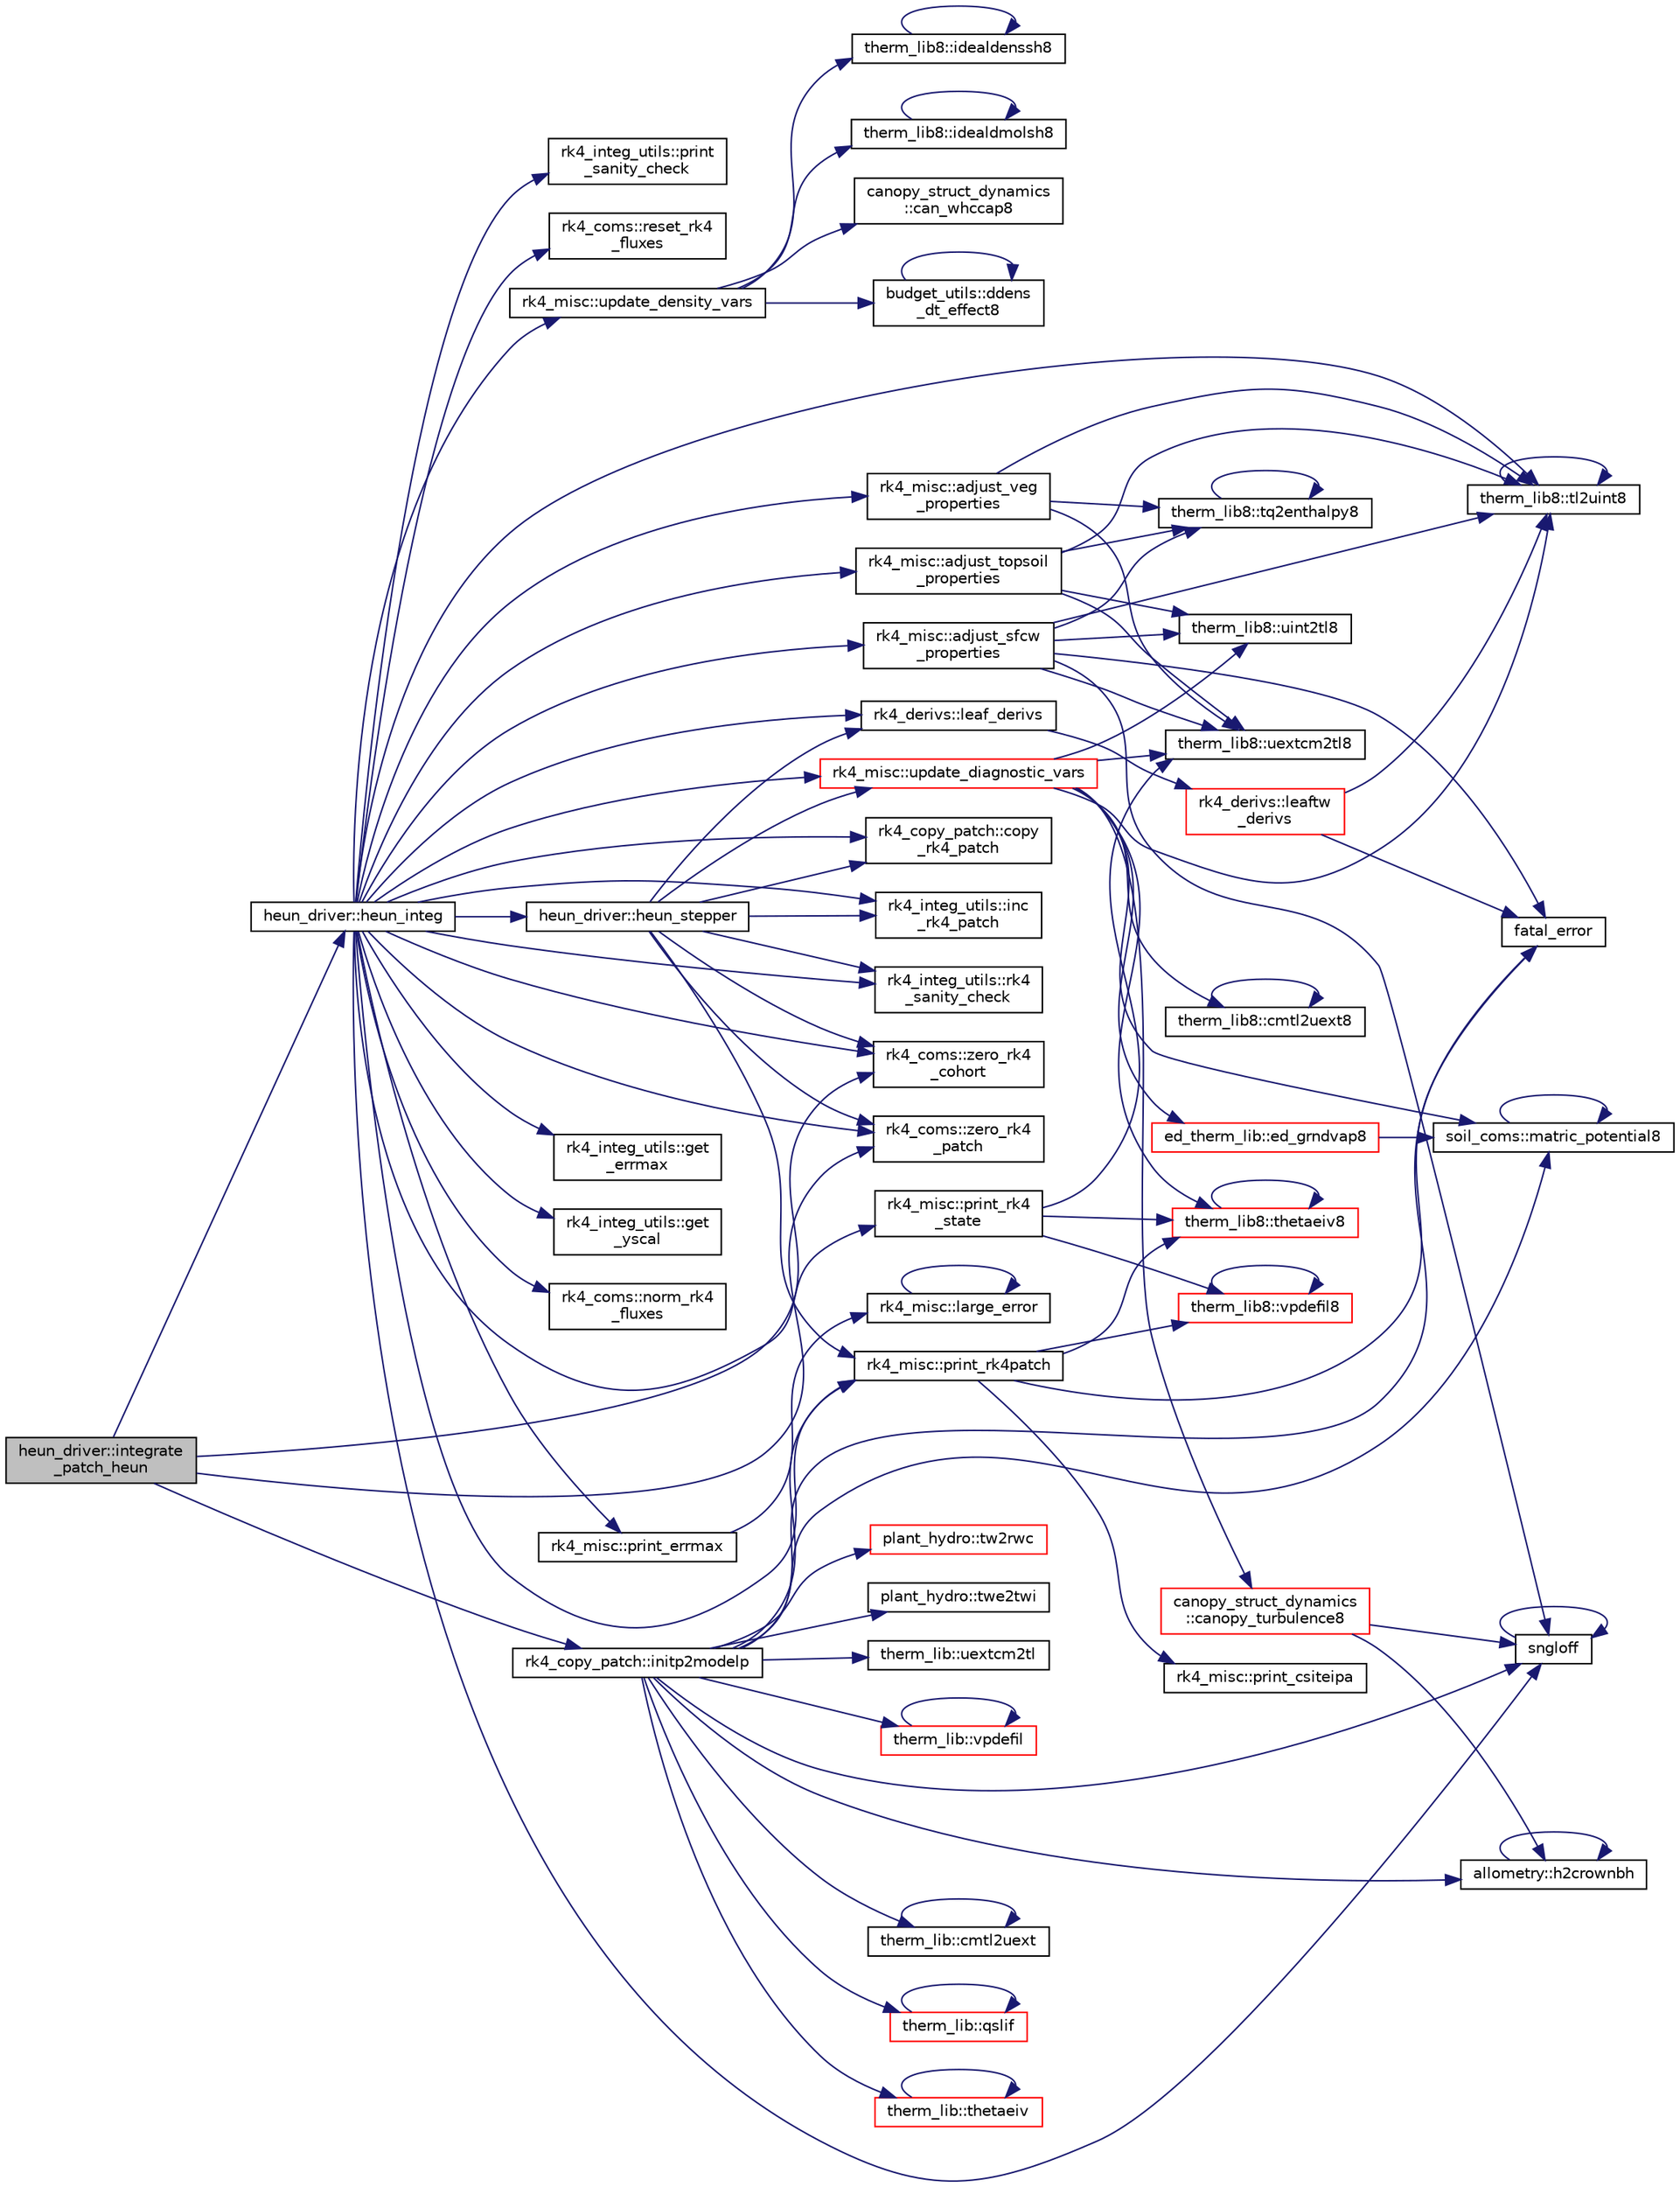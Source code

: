 digraph "heun_driver::integrate_patch_heun"
{
 // LATEX_PDF_SIZE
  edge [fontname="Helvetica",fontsize="10",labelfontname="Helvetica",labelfontsize="10"];
  node [fontname="Helvetica",fontsize="10",shape=record];
  rankdir="LR";
  Node1 [label="heun_driver::integrate\l_patch_heun",height=0.2,width=0.4,color="black", fillcolor="grey75", style="filled", fontcolor="black",tooltip=" "];
  Node1 -> Node2 [color="midnightblue",fontsize="10",style="solid"];
  Node2 [label="heun_driver::heun_integ",height=0.2,width=0.4,color="black", fillcolor="white", style="filled",URL="$namespaceheun__driver.html#af9332131a749001cd8a8e0e010a2ad53",tooltip=" "];
  Node2 -> Node3 [color="midnightblue",fontsize="10",style="solid"];
  Node3 [label="rk4_misc::adjust_sfcw\l_properties",height=0.2,width=0.4,color="black", fillcolor="white", style="filled",URL="$namespacerk4__misc.html#af1f79aa2bc00e4d35e1ae56e2e7cca8b",tooltip=" "];
  Node3 -> Node4 [color="midnightblue",fontsize="10",style="solid"];
  Node4 [label="fatal_error",height=0.2,width=0.4,color="black", fillcolor="white", style="filled",URL="$fatal__error_8_f90.html#a2a2bff228716ab48a81c795b348d1665",tooltip=" "];
  Node3 -> Node5 [color="midnightblue",fontsize="10",style="solid"];
  Node5 [label="sngloff",height=0.2,width=0.4,color="black", fillcolor="white", style="filled",URL="$numutils_8f90.html#a97ff3973394dba1b9534e055e358de97",tooltip=" "];
  Node5 -> Node5 [color="midnightblue",fontsize="10",style="solid"];
  Node3 -> Node6 [color="midnightblue",fontsize="10",style="solid"];
  Node6 [label="therm_lib8::tl2uint8",height=0.2,width=0.4,color="black", fillcolor="white", style="filled",URL="$namespacetherm__lib8.html#afb21e6b55b53bbc124c228e01ccc60cb",tooltip=" "];
  Node6 -> Node6 [color="midnightblue",fontsize="10",style="solid"];
  Node3 -> Node7 [color="midnightblue",fontsize="10",style="solid"];
  Node7 [label="therm_lib8::tq2enthalpy8",height=0.2,width=0.4,color="black", fillcolor="white", style="filled",URL="$namespacetherm__lib8.html#abc11d3a9518a513fd0b3b97e6fc0e68e",tooltip=" "];
  Node7 -> Node7 [color="midnightblue",fontsize="10",style="solid"];
  Node3 -> Node8 [color="midnightblue",fontsize="10",style="solid"];
  Node8 [label="therm_lib8::uextcm2tl8",height=0.2,width=0.4,color="black", fillcolor="white", style="filled",URL="$namespacetherm__lib8.html#af00b031b94385eb06e81a837246715bd",tooltip=" "];
  Node3 -> Node9 [color="midnightblue",fontsize="10",style="solid"];
  Node9 [label="therm_lib8::uint2tl8",height=0.2,width=0.4,color="black", fillcolor="white", style="filled",URL="$namespacetherm__lib8.html#a25d3d7f68a7ddbdf3c13eac03b1bb780",tooltip=" "];
  Node2 -> Node10 [color="midnightblue",fontsize="10",style="solid"];
  Node10 [label="rk4_misc::adjust_topsoil\l_properties",height=0.2,width=0.4,color="black", fillcolor="white", style="filled",URL="$namespacerk4__misc.html#abe647aee6aafb739922bc6e41c6751b3",tooltip=" "];
  Node10 -> Node6 [color="midnightblue",fontsize="10",style="solid"];
  Node10 -> Node7 [color="midnightblue",fontsize="10",style="solid"];
  Node10 -> Node8 [color="midnightblue",fontsize="10",style="solid"];
  Node10 -> Node9 [color="midnightblue",fontsize="10",style="solid"];
  Node2 -> Node11 [color="midnightblue",fontsize="10",style="solid"];
  Node11 [label="rk4_misc::adjust_veg\l_properties",height=0.2,width=0.4,color="black", fillcolor="white", style="filled",URL="$namespacerk4__misc.html#a8246b6afa785c0d2671187d9defadadb",tooltip=" "];
  Node11 -> Node6 [color="midnightblue",fontsize="10",style="solid"];
  Node11 -> Node7 [color="midnightblue",fontsize="10",style="solid"];
  Node11 -> Node8 [color="midnightblue",fontsize="10",style="solid"];
  Node2 -> Node12 [color="midnightblue",fontsize="10",style="solid"];
  Node12 [label="rk4_copy_patch::copy\l_rk4_patch",height=0.2,width=0.4,color="black", fillcolor="white", style="filled",URL="$namespacerk4__copy__patch.html#a0a4e12314b4876462e80f56d7535da4c",tooltip=" "];
  Node2 -> Node13 [color="midnightblue",fontsize="10",style="solid"];
  Node13 [label="rk4_integ_utils::get\l_errmax",height=0.2,width=0.4,color="black", fillcolor="white", style="filled",URL="$namespacerk4__integ__utils.html#a79c864be24128d863d350cc0f19cd8fc",tooltip=" "];
  Node2 -> Node14 [color="midnightblue",fontsize="10",style="solid"];
  Node14 [label="rk4_integ_utils::get\l_yscal",height=0.2,width=0.4,color="black", fillcolor="white", style="filled",URL="$namespacerk4__integ__utils.html#a86fecc945ec764cc4078e77b14cc4d7c",tooltip=" "];
  Node2 -> Node15 [color="midnightblue",fontsize="10",style="solid"];
  Node15 [label="heun_driver::heun_stepper",height=0.2,width=0.4,color="black", fillcolor="white", style="filled",URL="$namespaceheun__driver.html#a4c0c7b15d52471a427c0833e1d6e1918",tooltip=" "];
  Node15 -> Node12 [color="midnightblue",fontsize="10",style="solid"];
  Node15 -> Node16 [color="midnightblue",fontsize="10",style="solid"];
  Node16 [label="rk4_integ_utils::inc\l_rk4_patch",height=0.2,width=0.4,color="black", fillcolor="white", style="filled",URL="$namespacerk4__integ__utils.html#a1b5e7645fe2cdb0b762d2cf3e31cf5d2",tooltip=" "];
  Node15 -> Node17 [color="midnightblue",fontsize="10",style="solid"];
  Node17 [label="rk4_derivs::leaf_derivs",height=0.2,width=0.4,color="black", fillcolor="white", style="filled",URL="$namespacerk4__derivs.html#a442a8d66ccac279ead18986735cf5a07",tooltip=" "];
  Node17 -> Node18 [color="midnightblue",fontsize="10",style="solid"];
  Node18 [label="rk4_derivs::leaftw\l_derivs",height=0.2,width=0.4,color="red", fillcolor="white", style="filled",URL="$namespacerk4__derivs.html#a9d842f7ffa1b755cb2e94fe1e5a2b65d",tooltip=" "];
  Node18 -> Node4 [color="midnightblue",fontsize="10",style="solid"];
  Node18 -> Node6 [color="midnightblue",fontsize="10",style="solid"];
  Node15 -> Node27 [color="midnightblue",fontsize="10",style="solid"];
  Node27 [label="rk4_misc::print_rk4patch",height=0.2,width=0.4,color="black", fillcolor="white", style="filled",URL="$namespacerk4__misc.html#a6f1b7481db8c4187a653058e22652cb9",tooltip=" "];
  Node27 -> Node4 [color="midnightblue",fontsize="10",style="solid"];
  Node27 -> Node28 [color="midnightblue",fontsize="10",style="solid"];
  Node28 [label="rk4_misc::print_csiteipa",height=0.2,width=0.4,color="black", fillcolor="white", style="filled",URL="$namespacerk4__misc.html#a0c4d2f93e98e7f917d90689dcdaf47e3",tooltip=" "];
  Node27 -> Node29 [color="midnightblue",fontsize="10",style="solid"];
  Node29 [label="therm_lib8::thetaeiv8",height=0.2,width=0.4,color="red", fillcolor="white", style="filled",URL="$namespacetherm__lib8.html#aca0eeff24415eab272c13efcba42ebd5",tooltip=" "];
  Node29 -> Node29 [color="midnightblue",fontsize="10",style="solid"];
  Node27 -> Node37 [color="midnightblue",fontsize="10",style="solid"];
  Node37 [label="therm_lib8::vpdefil8",height=0.2,width=0.4,color="red", fillcolor="white", style="filled",URL="$namespacetherm__lib8.html#a11c93be5459d6b6a5501cbd52977e6ab",tooltip=" "];
  Node37 -> Node37 [color="midnightblue",fontsize="10",style="solid"];
  Node15 -> Node38 [color="midnightblue",fontsize="10",style="solid"];
  Node38 [label="rk4_integ_utils::rk4\l_sanity_check",height=0.2,width=0.4,color="black", fillcolor="white", style="filled",URL="$namespacerk4__integ__utils.html#ae05e3b41c7c1e757ebe65c8627d398ab",tooltip=" "];
  Node15 -> Node39 [color="midnightblue",fontsize="10",style="solid"];
  Node39 [label="rk4_misc::update_diagnostic_vars",height=0.2,width=0.4,color="red", fillcolor="white", style="filled",URL="$namespacerk4__misc.html#a1d4d4a8632749f2ae1611575efdf75cb",tooltip=" "];
  Node39 -> Node40 [color="midnightblue",fontsize="10",style="solid"];
  Node40 [label="canopy_struct_dynamics\l::canopy_turbulence8",height=0.2,width=0.4,color="red", fillcolor="white", style="filled",URL="$namespacecanopy__struct__dynamics.html#a1cdbc02d1009ee6ff32a3c234f549a9a",tooltip=" "];
  Node40 -> Node49 [color="midnightblue",fontsize="10",style="solid"];
  Node49 [label="allometry::h2crownbh",height=0.2,width=0.4,color="black", fillcolor="white", style="filled",URL="$namespaceallometry.html#a88949ed487fccc2f1dfd065399043b0d",tooltip=" "];
  Node49 -> Node49 [color="midnightblue",fontsize="10",style="solid"];
  Node40 -> Node5 [color="midnightblue",fontsize="10",style="solid"];
  Node39 -> Node56 [color="midnightblue",fontsize="10",style="solid"];
  Node56 [label="therm_lib8::cmtl2uext8",height=0.2,width=0.4,color="black", fillcolor="white", style="filled",URL="$namespacetherm__lib8.html#af5c7259346e1ee029458410d49100d77",tooltip=" "];
  Node56 -> Node56 [color="midnightblue",fontsize="10",style="solid"];
  Node39 -> Node57 [color="midnightblue",fontsize="10",style="solid"];
  Node57 [label="ed_therm_lib::ed_grndvap8",height=0.2,width=0.4,color="red", fillcolor="white", style="filled",URL="$namespaceed__therm__lib.html#a746a2bb61d932fd3cb928a3b5e5e832e",tooltip=" "];
  Node57 -> Node58 [color="midnightblue",fontsize="10",style="solid"];
  Node58 [label="soil_coms::matric_potential8",height=0.2,width=0.4,color="black", fillcolor="white", style="filled",URL="$namespacesoil__coms.html#aba13a25afd16826ae4dfb38fa047ba76",tooltip=" "];
  Node58 -> Node58 [color="midnightblue",fontsize="10",style="solid"];
  Node39 -> Node58 [color="midnightblue",fontsize="10",style="solid"];
  Node39 -> Node29 [color="midnightblue",fontsize="10",style="solid"];
  Node39 -> Node6 [color="midnightblue",fontsize="10",style="solid"];
  Node39 -> Node8 [color="midnightblue",fontsize="10",style="solid"];
  Node39 -> Node9 [color="midnightblue",fontsize="10",style="solid"];
  Node15 -> Node69 [color="midnightblue",fontsize="10",style="solid"];
  Node69 [label="rk4_coms::zero_rk4\l_cohort",height=0.2,width=0.4,color="black", fillcolor="white", style="filled",URL="$namespacerk4__coms.html#a1053434edb41147cb74257d6339eab8f",tooltip=" "];
  Node15 -> Node70 [color="midnightblue",fontsize="10",style="solid"];
  Node70 [label="rk4_coms::zero_rk4\l_patch",height=0.2,width=0.4,color="black", fillcolor="white", style="filled",URL="$namespacerk4__coms.html#a4206f404f555c50ee6570211356bd537",tooltip=" "];
  Node2 -> Node16 [color="midnightblue",fontsize="10",style="solid"];
  Node2 -> Node17 [color="midnightblue",fontsize="10",style="solid"];
  Node2 -> Node71 [color="midnightblue",fontsize="10",style="solid"];
  Node71 [label="rk4_coms::norm_rk4\l_fluxes",height=0.2,width=0.4,color="black", fillcolor="white", style="filled",URL="$namespacerk4__coms.html#ad9cf07917e6000f8f46e84428647b494",tooltip=" "];
  Node2 -> Node72 [color="midnightblue",fontsize="10",style="solid"];
  Node72 [label="rk4_misc::print_errmax",height=0.2,width=0.4,color="black", fillcolor="white", style="filled",URL="$namespacerk4__misc.html#a0d8d61f13b9942b30e32c8ff5b9e3021",tooltip=" "];
  Node72 -> Node73 [color="midnightblue",fontsize="10",style="solid"];
  Node73 [label="rk4_misc::large_error",height=0.2,width=0.4,color="black", fillcolor="white", style="filled",URL="$namespacerk4__misc.html#a846f5fcc745485daefb21f238b815f37",tooltip=" "];
  Node73 -> Node73 [color="midnightblue",fontsize="10",style="solid"];
  Node2 -> Node74 [color="midnightblue",fontsize="10",style="solid"];
  Node74 [label="rk4_misc::print_rk4\l_state",height=0.2,width=0.4,color="black", fillcolor="white", style="filled",URL="$namespacerk4__misc.html#a0fe72170ef0eaaa9bde73392734d9a45",tooltip=" "];
  Node74 -> Node29 [color="midnightblue",fontsize="10",style="solid"];
  Node74 -> Node8 [color="midnightblue",fontsize="10",style="solid"];
  Node74 -> Node37 [color="midnightblue",fontsize="10",style="solid"];
  Node2 -> Node27 [color="midnightblue",fontsize="10",style="solid"];
  Node2 -> Node75 [color="midnightblue",fontsize="10",style="solid"];
  Node75 [label="rk4_integ_utils::print\l_sanity_check",height=0.2,width=0.4,color="black", fillcolor="white", style="filled",URL="$namespacerk4__integ__utils.html#acd2cfd872e82480579ab5b577df3cea9",tooltip=" "];
  Node2 -> Node76 [color="midnightblue",fontsize="10",style="solid"];
  Node76 [label="rk4_coms::reset_rk4\l_fluxes",height=0.2,width=0.4,color="black", fillcolor="white", style="filled",URL="$namespacerk4__coms.html#a02aeb5f0e99479e6eef3029472a79781",tooltip=" "];
  Node2 -> Node38 [color="midnightblue",fontsize="10",style="solid"];
  Node2 -> Node5 [color="midnightblue",fontsize="10",style="solid"];
  Node2 -> Node6 [color="midnightblue",fontsize="10",style="solid"];
  Node2 -> Node77 [color="midnightblue",fontsize="10",style="solid"];
  Node77 [label="rk4_misc::update_density_vars",height=0.2,width=0.4,color="black", fillcolor="white", style="filled",URL="$namespacerk4__misc.html#a4e67a249ae63c93213ef1dc754e87391",tooltip=" "];
  Node77 -> Node78 [color="midnightblue",fontsize="10",style="solid"];
  Node78 [label="canopy_struct_dynamics\l::can_whccap8",height=0.2,width=0.4,color="black", fillcolor="white", style="filled",URL="$namespacecanopy__struct__dynamics.html#a747cc515e0b23595bd0718242a0c4614",tooltip=" "];
  Node77 -> Node79 [color="midnightblue",fontsize="10",style="solid"];
  Node79 [label="budget_utils::ddens\l_dt_effect8",height=0.2,width=0.4,color="black", fillcolor="white", style="filled",URL="$namespacebudget__utils.html#afecbf45a83fa404977fa6502764f7331",tooltip=" "];
  Node79 -> Node79 [color="midnightblue",fontsize="10",style="solid"];
  Node77 -> Node80 [color="midnightblue",fontsize="10",style="solid"];
  Node80 [label="therm_lib8::idealdenssh8",height=0.2,width=0.4,color="black", fillcolor="white", style="filled",URL="$namespacetherm__lib8.html#a71a3a8a71ff6e3d11c6b604f495e5240",tooltip=" "];
  Node80 -> Node80 [color="midnightblue",fontsize="10",style="solid"];
  Node77 -> Node81 [color="midnightblue",fontsize="10",style="solid"];
  Node81 [label="therm_lib8::idealdmolsh8",height=0.2,width=0.4,color="black", fillcolor="white", style="filled",URL="$namespacetherm__lib8.html#a8b1531bece9220f0d9e14edf6b163f23",tooltip=" "];
  Node81 -> Node81 [color="midnightblue",fontsize="10",style="solid"];
  Node2 -> Node39 [color="midnightblue",fontsize="10",style="solid"];
  Node2 -> Node69 [color="midnightblue",fontsize="10",style="solid"];
  Node2 -> Node70 [color="midnightblue",fontsize="10",style="solid"];
  Node1 -> Node82 [color="midnightblue",fontsize="10",style="solid"];
  Node82 [label="rk4_copy_patch::initp2modelp",height=0.2,width=0.4,color="black", fillcolor="white", style="filled",URL="$namespacerk4__copy__patch.html#a5c62a7572c0981a019c41feb3d93fa80",tooltip=" "];
  Node82 -> Node83 [color="midnightblue",fontsize="10",style="solid"];
  Node83 [label="therm_lib::cmtl2uext",height=0.2,width=0.4,color="black", fillcolor="white", style="filled",URL="$namespacetherm__lib.html#a2db60e1f300fadcd09ef451059aa571b",tooltip=" "];
  Node83 -> Node83 [color="midnightblue",fontsize="10",style="solid"];
  Node82 -> Node4 [color="midnightblue",fontsize="10",style="solid"];
  Node82 -> Node49 [color="midnightblue",fontsize="10",style="solid"];
  Node82 -> Node58 [color="midnightblue",fontsize="10",style="solid"];
  Node82 -> Node27 [color="midnightblue",fontsize="10",style="solid"];
  Node82 -> Node84 [color="midnightblue",fontsize="10",style="solid"];
  Node84 [label="therm_lib::qslif",height=0.2,width=0.4,color="red", fillcolor="white", style="filled",URL="$namespacetherm__lib.html#a44ab3a68e6060bf4afbfc504e3a8c633",tooltip=" "];
  Node84 -> Node84 [color="midnightblue",fontsize="10",style="solid"];
  Node82 -> Node5 [color="midnightblue",fontsize="10",style="solid"];
  Node82 -> Node87 [color="midnightblue",fontsize="10",style="solid"];
  Node87 [label="therm_lib::thetaeiv",height=0.2,width=0.4,color="red", fillcolor="white", style="filled",URL="$namespacetherm__lib.html#a2523d158beee975faaed4552724aae65",tooltip=" "];
  Node87 -> Node87 [color="midnightblue",fontsize="10",style="solid"];
  Node82 -> Node95 [color="midnightblue",fontsize="10",style="solid"];
  Node95 [label="plant_hydro::tw2rwc",height=0.2,width=0.4,color="red", fillcolor="white", style="filled",URL="$namespaceplant__hydro.html#a09860c21fcc80cc71cd5d5c11ff2ddd2",tooltip="Convert total water to relative water content for both leaf and wood."];
  Node82 -> Node97 [color="midnightblue",fontsize="10",style="solid"];
  Node97 [label="plant_hydro::twe2twi",height=0.2,width=0.4,color="black", fillcolor="white", style="filled",URL="$namespaceplant__hydro.html#aeec57a396eb838de8a254337d9b9851d",tooltip="Extensive to extensive internal water converter."];
  Node82 -> Node98 [color="midnightblue",fontsize="10",style="solid"];
  Node98 [label="therm_lib::uextcm2tl",height=0.2,width=0.4,color="black", fillcolor="white", style="filled",URL="$namespacetherm__lib.html#ac588ab0dc1c0c52c4c41b847be134ee9",tooltip=" "];
  Node82 -> Node99 [color="midnightblue",fontsize="10",style="solid"];
  Node99 [label="therm_lib::vpdefil",height=0.2,width=0.4,color="red", fillcolor="white", style="filled",URL="$namespacetherm__lib.html#af6ca165844a5da4f2d21a37aa3fff081",tooltip=" "];
  Node99 -> Node99 [color="midnightblue",fontsize="10",style="solid"];
  Node1 -> Node69 [color="midnightblue",fontsize="10",style="solid"];
  Node1 -> Node70 [color="midnightblue",fontsize="10",style="solid"];
}
